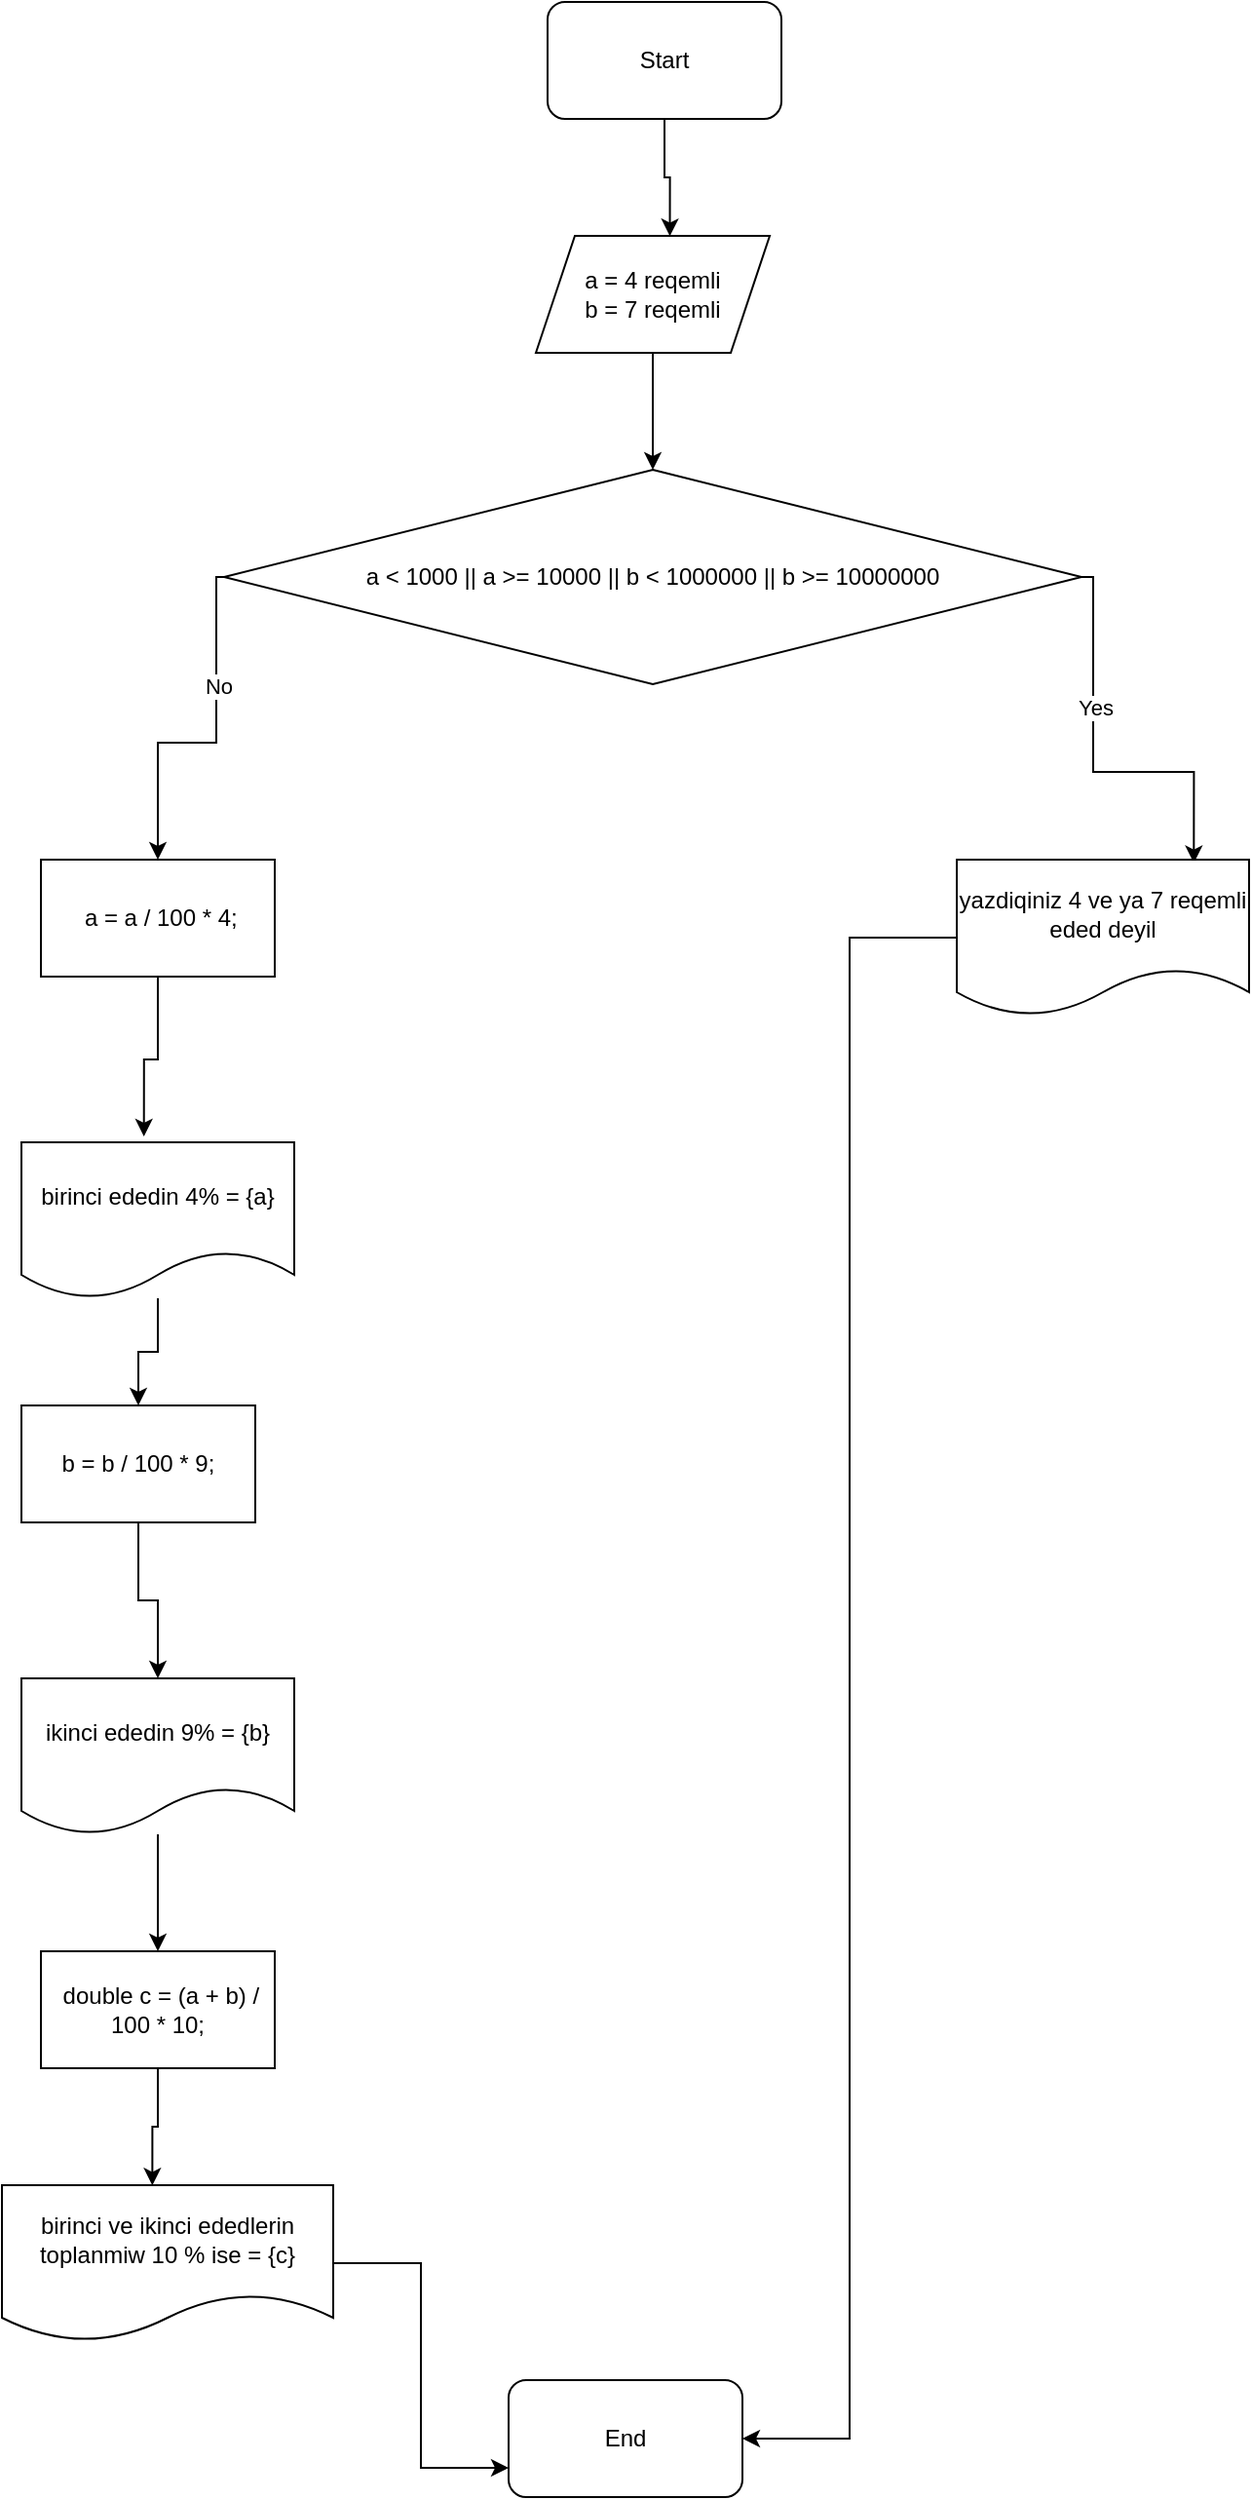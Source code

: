 <mxfile version="16.6.4" type="device"><diagram id="fHm-6RYAHWuwgWMNRh-g" name="Page-1"><mxGraphModel dx="1038" dy="521" grid="1" gridSize="10" guides="1" tooltips="1" connect="1" arrows="1" fold="1" page="1" pageScale="1" pageWidth="827" pageHeight="1169" math="0" shadow="0"><root><mxCell id="0"/><mxCell id="1" parent="0"/><mxCell id="Q7u4lJy9YsiOy3yVB1XK-22" style="edgeStyle=orthogonalEdgeStyle;rounded=0;orthogonalLoop=1;jettySize=auto;html=1;entryX=0.573;entryY=0.003;entryDx=0;entryDy=0;entryPerimeter=0;" edge="1" parent="1" source="Q7u4lJy9YsiOy3yVB1XK-1" target="Q7u4lJy9YsiOy3yVB1XK-3"><mxGeometry relative="1" as="geometry"/></mxCell><mxCell id="Q7u4lJy9YsiOy3yVB1XK-1" value="Start" style="rounded=1;whiteSpace=wrap;html=1;" vertex="1" parent="1"><mxGeometry x="360" width="120" height="60" as="geometry"/></mxCell><mxCell id="Q7u4lJy9YsiOy3yVB1XK-2" value="End" style="rounded=1;whiteSpace=wrap;html=1;" vertex="1" parent="1"><mxGeometry x="340" y="1220" width="120" height="60" as="geometry"/></mxCell><mxCell id="Q7u4lJy9YsiOy3yVB1XK-23" style="edgeStyle=orthogonalEdgeStyle;rounded=0;orthogonalLoop=1;jettySize=auto;html=1;entryX=0.5;entryY=0;entryDx=0;entryDy=0;" edge="1" parent="1" source="Q7u4lJy9YsiOy3yVB1XK-3" target="Q7u4lJy9YsiOy3yVB1XK-4"><mxGeometry relative="1" as="geometry"/></mxCell><mxCell id="Q7u4lJy9YsiOy3yVB1XK-3" value="a = 4 reqemli&lt;br&gt;b = 7 reqemli" style="shape=parallelogram;perimeter=parallelogramPerimeter;whiteSpace=wrap;html=1;fixedSize=1;" vertex="1" parent="1"><mxGeometry x="354" y="120" width="120" height="60" as="geometry"/></mxCell><mxCell id="Q7u4lJy9YsiOy3yVB1XK-8" style="edgeStyle=orthogonalEdgeStyle;rounded=0;orthogonalLoop=1;jettySize=auto;html=1;entryX=0.811;entryY=0.022;entryDx=0;entryDy=0;entryPerimeter=0;" edge="1" parent="1" source="Q7u4lJy9YsiOy3yVB1XK-4" target="Q7u4lJy9YsiOy3yVB1XK-6"><mxGeometry relative="1" as="geometry"><Array as="points"><mxPoint x="640" y="295"/><mxPoint x="640" y="395"/><mxPoint x="692" y="395"/></Array></mxGeometry></mxCell><mxCell id="Q7u4lJy9YsiOy3yVB1XK-9" value="Yes" style="edgeLabel;html=1;align=center;verticalAlign=middle;resizable=0;points=[];" vertex="1" connectable="0" parent="Q7u4lJy9YsiOy3yVB1XK-8"><mxGeometry x="-0.29" y="1" relative="1" as="geometry"><mxPoint as="offset"/></mxGeometry></mxCell><mxCell id="Q7u4lJy9YsiOy3yVB1XK-11" style="edgeStyle=orthogonalEdgeStyle;rounded=0;orthogonalLoop=1;jettySize=auto;html=1;entryX=0.5;entryY=0;entryDx=0;entryDy=0;" edge="1" parent="1" source="Q7u4lJy9YsiOy3yVB1XK-4" target="Q7u4lJy9YsiOy3yVB1XK-10"><mxGeometry relative="1" as="geometry"><Array as="points"><mxPoint x="190" y="295"/><mxPoint x="190" y="380"/><mxPoint x="160" y="380"/></Array></mxGeometry></mxCell><mxCell id="Q7u4lJy9YsiOy3yVB1XK-12" value="No" style="edgeLabel;html=1;align=center;verticalAlign=middle;resizable=0;points=[];" vertex="1" connectable="0" parent="Q7u4lJy9YsiOy3yVB1XK-11"><mxGeometry x="-0.334" y="1" relative="1" as="geometry"><mxPoint as="offset"/></mxGeometry></mxCell><mxCell id="Q7u4lJy9YsiOy3yVB1XK-4" value="a &amp;lt; 1000 || a &amp;gt;= 10000 || b &amp;lt; 1000000 || b &amp;gt;= 10000000" style="rhombus;whiteSpace=wrap;html=1;" vertex="1" parent="1"><mxGeometry x="194" y="240" width="440" height="110" as="geometry"/></mxCell><mxCell id="Q7u4lJy9YsiOy3yVB1XK-26" style="edgeStyle=orthogonalEdgeStyle;rounded=0;orthogonalLoop=1;jettySize=auto;html=1;entryX=1;entryY=0.5;entryDx=0;entryDy=0;" edge="1" parent="1" source="Q7u4lJy9YsiOy3yVB1XK-6" target="Q7u4lJy9YsiOy3yVB1XK-2"><mxGeometry relative="1" as="geometry"><mxPoint x="640" y="1050" as="targetPoint"/></mxGeometry></mxCell><mxCell id="Q7u4lJy9YsiOy3yVB1XK-6" value="yazdiqiniz 4 ve ya 7 reqemli eded deyil" style="shape=document;whiteSpace=wrap;html=1;boundedLbl=1;" vertex="1" parent="1"><mxGeometry x="570" y="440" width="150" height="80" as="geometry"/></mxCell><mxCell id="Q7u4lJy9YsiOy3yVB1XK-15" style="edgeStyle=orthogonalEdgeStyle;rounded=0;orthogonalLoop=1;jettySize=auto;html=1;entryX=0.449;entryY=-0.038;entryDx=0;entryDy=0;entryPerimeter=0;" edge="1" parent="1" source="Q7u4lJy9YsiOy3yVB1XK-10" target="Q7u4lJy9YsiOy3yVB1XK-14"><mxGeometry relative="1" as="geometry"/></mxCell><mxCell id="Q7u4lJy9YsiOy3yVB1XK-10" value="&amp;nbsp;a = a / 100 * 4;" style="rounded=0;whiteSpace=wrap;html=1;" vertex="1" parent="1"><mxGeometry x="100" y="440" width="120" height="60" as="geometry"/></mxCell><mxCell id="Q7u4lJy9YsiOy3yVB1XK-25" style="edgeStyle=orthogonalEdgeStyle;rounded=0;orthogonalLoop=1;jettySize=auto;html=1;entryX=0;entryY=0.75;entryDx=0;entryDy=0;" edge="1" parent="1" source="Q7u4lJy9YsiOy3yVB1XK-13" target="Q7u4lJy9YsiOy3yVB1XK-2"><mxGeometry relative="1" as="geometry"/></mxCell><mxCell id="Q7u4lJy9YsiOy3yVB1XK-13" value="birinci ve ikinci ededlerin toplanmiw 10 % ise = {c}" style="shape=document;whiteSpace=wrap;html=1;boundedLbl=1;" vertex="1" parent="1"><mxGeometry x="80" y="1120" width="170" height="80" as="geometry"/></mxCell><mxCell id="Q7u4lJy9YsiOy3yVB1XK-17" style="edgeStyle=orthogonalEdgeStyle;rounded=0;orthogonalLoop=1;jettySize=auto;html=1;" edge="1" parent="1" source="Q7u4lJy9YsiOy3yVB1XK-14" target="Q7u4lJy9YsiOy3yVB1XK-16"><mxGeometry relative="1" as="geometry"/></mxCell><mxCell id="Q7u4lJy9YsiOy3yVB1XK-14" value="birinci ededin 4% = {a}" style="shape=document;whiteSpace=wrap;html=1;boundedLbl=1;" vertex="1" parent="1"><mxGeometry x="90" y="585" width="140" height="80" as="geometry"/></mxCell><mxCell id="Q7u4lJy9YsiOy3yVB1XK-19" style="edgeStyle=orthogonalEdgeStyle;rounded=0;orthogonalLoop=1;jettySize=auto;html=1;entryX=0.5;entryY=0;entryDx=0;entryDy=0;" edge="1" parent="1" source="Q7u4lJy9YsiOy3yVB1XK-16" target="Q7u4lJy9YsiOy3yVB1XK-18"><mxGeometry relative="1" as="geometry"/></mxCell><mxCell id="Q7u4lJy9YsiOy3yVB1XK-16" value="b = b / 100 * 9;" style="rounded=0;whiteSpace=wrap;html=1;" vertex="1" parent="1"><mxGeometry x="90" y="720" width="120" height="60" as="geometry"/></mxCell><mxCell id="Q7u4lJy9YsiOy3yVB1XK-21" style="edgeStyle=orthogonalEdgeStyle;rounded=0;orthogonalLoop=1;jettySize=auto;html=1;entryX=0.5;entryY=0;entryDx=0;entryDy=0;" edge="1" parent="1" source="Q7u4lJy9YsiOy3yVB1XK-18" target="Q7u4lJy9YsiOy3yVB1XK-20"><mxGeometry relative="1" as="geometry"/></mxCell><mxCell id="Q7u4lJy9YsiOy3yVB1XK-18" value="ikinci ededin 9% = {b}" style="shape=document;whiteSpace=wrap;html=1;boundedLbl=1;" vertex="1" parent="1"><mxGeometry x="90" y="860" width="140" height="80" as="geometry"/></mxCell><mxCell id="Q7u4lJy9YsiOy3yVB1XK-24" style="edgeStyle=orthogonalEdgeStyle;rounded=0;orthogonalLoop=1;jettySize=auto;html=1;entryX=0.454;entryY=0.002;entryDx=0;entryDy=0;entryPerimeter=0;" edge="1" parent="1" source="Q7u4lJy9YsiOy3yVB1XK-20" target="Q7u4lJy9YsiOy3yVB1XK-13"><mxGeometry relative="1" as="geometry"/></mxCell><mxCell id="Q7u4lJy9YsiOy3yVB1XK-20" value="&amp;nbsp;double c = (a + b) / 100 * 10;" style="rounded=0;whiteSpace=wrap;html=1;" vertex="1" parent="1"><mxGeometry x="100" y="1000" width="120" height="60" as="geometry"/></mxCell></root></mxGraphModel></diagram></mxfile>